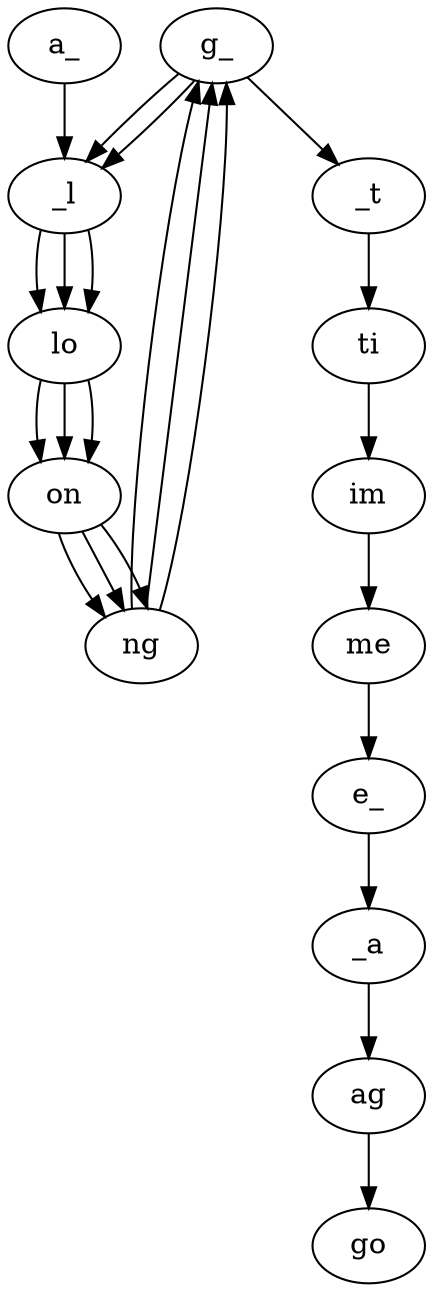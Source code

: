 digraph "Graph" {
  me [label="me"] ;
  ag [label="ag"] ;
  a_ [label="a_"] ;
  on [label="on"] ;
  ng [label="ng"] ;
  _a [label="_a"] ;
  lo [label="lo"] ;
  _l [label="_l"] ;
  ti [label="ti"] ;
  im [label="im"] ;
  e_ [label="e_"] ;
  _t [label="_t"] ;
  g_ [label="g_"] ;
  me -> e_ [label=""] ;
  ag -> go [label=""] ;
  a_ -> _l [label=""] ;
  on -> ng [label=""] ;
  on -> ng [label=""] ;
  on -> ng [label=""] ;
  ng -> g_ [label=""] ;
  ng -> g_ [label=""] ;
  ng -> g_ [label=""] ;
  _a -> ag [label=""] ;
  lo -> on [label=""] ;
  lo -> on [label=""] ;
  lo -> on [label=""] ;
  _l -> lo [label=""] ;
  _l -> lo [label=""] ;
  _l -> lo [label=""] ;
  ti -> im [label=""] ;
  im -> me [label=""] ;
  e_ -> _a [label=""] ;
  _t -> ti [label=""] ;
  g_ -> _l [label=""] ;
  g_ -> _l [label=""] ;
  g_ -> _t [label=""] ;
}
